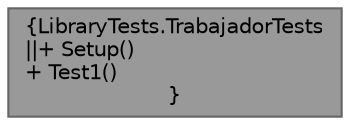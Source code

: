 digraph "LibraryTests.TrabajadorTests"
{
 // INTERACTIVE_SVG=YES
 // LATEX_PDF_SIZE
  bgcolor="transparent";
  edge [fontname=Helvetica,fontsize=10,labelfontname=Helvetica,labelfontsize=10];
  node [fontname=Helvetica,fontsize=10,shape=box,height=0.2,width=0.4];
  Node1 [label="{LibraryTests.TrabajadorTests\n||+ Setup()\l+ Test1()\l}",height=0.2,width=0.4,color="gray40", fillcolor="grey60", style="filled", fontcolor="black",tooltip="Tests de la clase Trabajador"];
}
